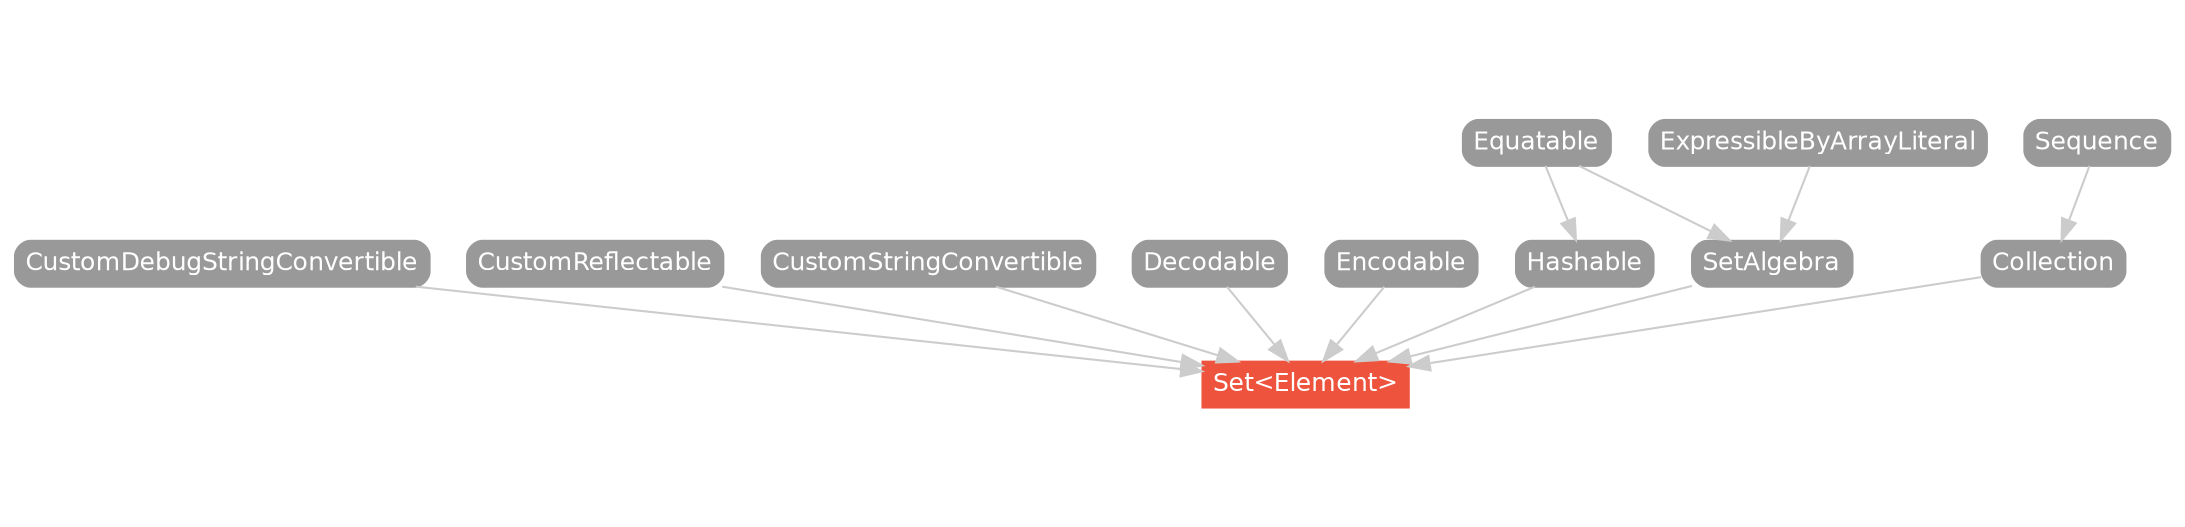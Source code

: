 strict digraph "Set<Element> - Type Hierarchy - SwiftDoc.org" {
    pad="0.1,0.8"
    node [shape=box, style="filled,rounded", color="#999999", fillcolor="#999999", fontcolor=white, fontname=Helvetica, fontnames="Helvetica,sansserif", fontsize=12, margin="0.07,0.05", height="0.3"]
    edge [color="#cccccc"]
    "Collection" [URL="/protocol/Collection/hierarchy/"]
    "CustomDebugStringConvertible" [URL="/protocol/CustomDebugStringConvertible/hierarchy/"]
    "CustomReflectable" [URL="/protocol/CustomReflectable/hierarchy/"]
    "CustomStringConvertible" [URL="/protocol/CustomStringConvertible/hierarchy/"]
    "Decodable" [URL="/protocol/Decodable/hierarchy/"]
    "Encodable" [URL="/protocol/Encodable/hierarchy/"]
    "Equatable" [URL="/protocol/Equatable/hierarchy/"]
    "ExpressibleByArrayLiteral" [URL="/protocol/ExpressibleByArrayLiteral/hierarchy/"]
    "Hashable" [URL="/protocol/Hashable/hierarchy/"]
    "Sequence" [URL="/protocol/Sequence/hierarchy/"]
    "Set<Element>" [URL="/type/Set/", style="filled", fillcolor="#ee543d", color="#ee543d"]
    "SetAlgebra" [URL="/protocol/SetAlgebra/hierarchy/"]    "Encodable" -> "Set<Element>"
    "Decodable" -> "Set<Element>"
    "Collection" -> "Set<Element>"
    "Hashable" -> "Set<Element>"
    "SetAlgebra" -> "Set<Element>"
    "CustomStringConvertible" -> "Set<Element>"
    "CustomDebugStringConvertible" -> "Set<Element>"
    "CustomReflectable" -> "Set<Element>"
    "Sequence" -> "Collection"
    "Equatable" -> "Hashable"
    "Equatable" -> "SetAlgebra"
    "ExpressibleByArrayLiteral" -> "SetAlgebra"
    subgraph Types {
        rank = max; "Set<Element>";
    }
}